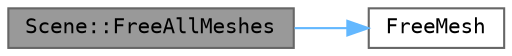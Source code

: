 digraph "Scene::FreeAllMeshes"
{
 // LATEX_PDF_SIZE
  bgcolor="transparent";
  edge [fontname=Terminal,fontsize=10,labelfontname=Helvetica,labelfontsize=10];
  node [fontname=Terminal,fontsize=10,shape=box,height=0.2,width=0.4];
  rankdir="LR";
  Node1 [label="Scene::FreeAllMeshes",height=0.2,width=0.4,color="gray40", fillcolor="grey60", style="filled", fontcolor="black",tooltip="Free all the meshes attached to gameObjects in gameObjects"];
  Node1 -> Node2 [color="steelblue1",style="solid"];
  Node2 [label="FreeMesh",height=0.2,width=0.4,color="grey40", fillcolor="white", style="filled",URL="$_renderer_8cpp.html#a9aba7adb196ca0b29e4a0cad46b05dd4",tooltip="Free a mesh from memory"];
}
